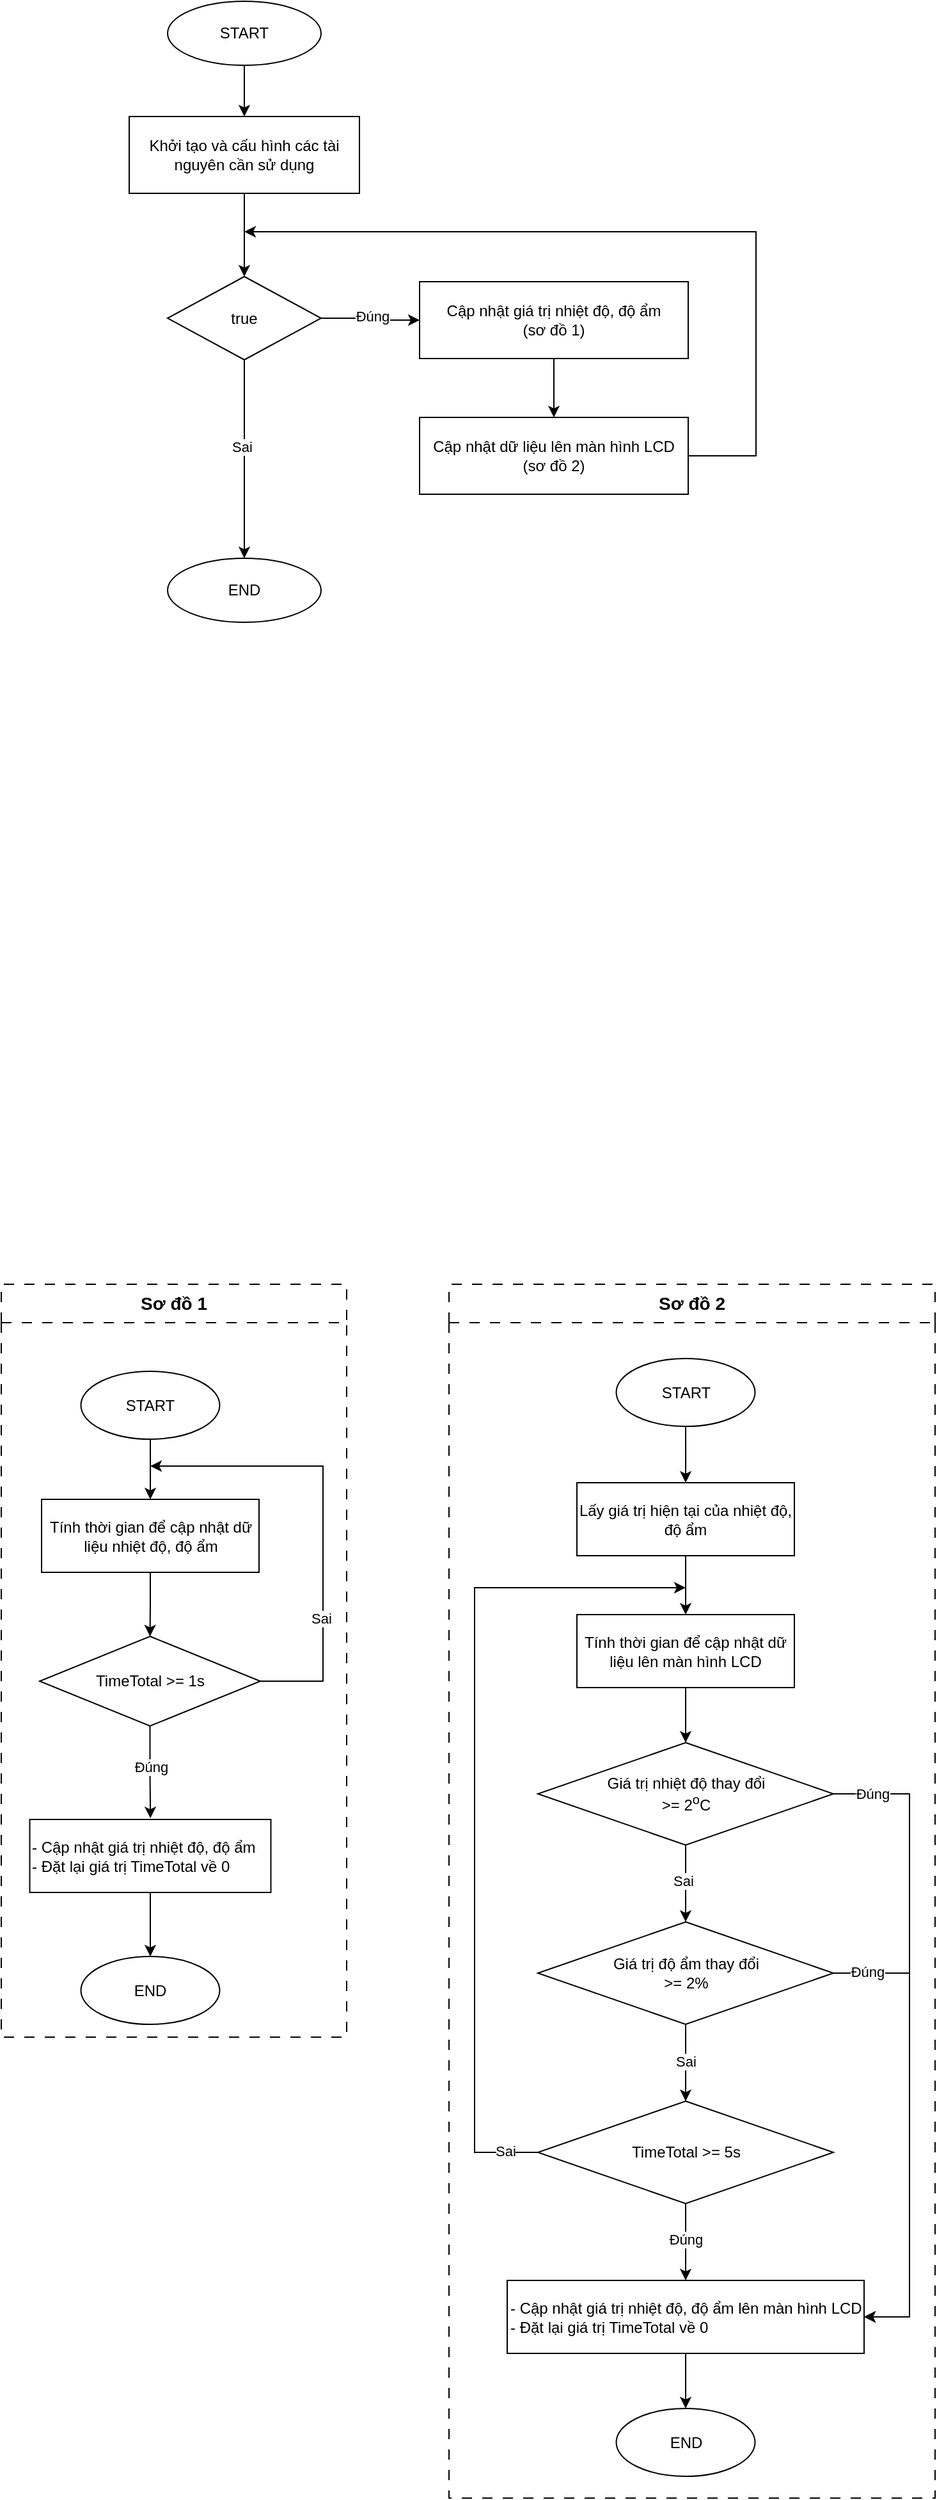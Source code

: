 <mxfile version="23.1.5" type="device">
  <diagram name="Page-1" id="vHC8sGFKOIkiMizM-Zrc">
    <mxGraphModel dx="1173" dy="709" grid="1" gridSize="10" guides="1" tooltips="1" connect="1" arrows="1" fold="1" page="1" pageScale="1" pageWidth="827" pageHeight="1169" math="0" shadow="0">
      <root>
        <mxCell id="0" />
        <mxCell id="1" parent="0" />
        <mxCell id="IydoNu0H1wuZNPbPod-j-7" value="&lt;font style=&quot;font-size: 14px;&quot;&gt;Sơ đồ 2&lt;/font&gt;" style="swimlane;whiteSpace=wrap;html=1;startSize=30;dashed=1;dashPattern=8 8;align=center;" vertex="1" parent="1">
          <mxGeometry x="400" y="1202" width="380" height="948" as="geometry" />
        </mxCell>
        <mxCell id="IydoNu0H1wuZNPbPod-j-33" value="" style="group" vertex="1" connectable="0" parent="IydoNu0H1wuZNPbPod-j-7">
          <mxGeometry x="20" y="58" width="340" height="873" as="geometry" />
        </mxCell>
        <mxCell id="IydoNu0H1wuZNPbPod-j-16" value="Giá trị độ ẩm thay đổi&lt;br&gt;&amp;gt;= 2%" style="rhombus;whiteSpace=wrap;html=1;" vertex="1" parent="IydoNu0H1wuZNPbPod-j-33">
          <mxGeometry x="49.5" y="440" width="231" height="80" as="geometry" />
        </mxCell>
        <mxCell id="IydoNu0H1wuZNPbPod-j-19" value="" style="edgeStyle=orthogonalEdgeStyle;rounded=0;orthogonalLoop=1;jettySize=auto;html=1;" edge="1" parent="IydoNu0H1wuZNPbPod-j-33" source="IydoNu0H1wuZNPbPod-j-17" target="IydoNu0H1wuZNPbPod-j-16">
          <mxGeometry relative="1" as="geometry" />
        </mxCell>
        <mxCell id="IydoNu0H1wuZNPbPod-j-20" value="Sai" style="edgeLabel;html=1;align=center;verticalAlign=middle;resizable=0;points=[];" vertex="1" connectable="0" parent="IydoNu0H1wuZNPbPod-j-19">
          <mxGeometry x="-0.059" y="-2" relative="1" as="geometry">
            <mxPoint as="offset" />
          </mxGeometry>
        </mxCell>
        <mxCell id="IydoNu0H1wuZNPbPod-j-17" value="Giá trị nhiệt độ thay đổi&lt;br&gt;&amp;gt;=&amp;nbsp;2&lt;sup&gt;o&lt;/sup&gt;C" style="rhombus;whiteSpace=wrap;html=1;" vertex="1" parent="IydoNu0H1wuZNPbPod-j-33">
          <mxGeometry x="49.5" y="300" width="231" height="80" as="geometry" />
        </mxCell>
        <mxCell id="IydoNu0H1wuZNPbPod-j-31" style="edgeStyle=orthogonalEdgeStyle;rounded=0;orthogonalLoop=1;jettySize=auto;html=1;exitX=0;exitY=0.5;exitDx=0;exitDy=0;" edge="1" parent="IydoNu0H1wuZNPbPod-j-33" source="IydoNu0H1wuZNPbPod-j-18">
          <mxGeometry relative="1" as="geometry">
            <mxPoint x="165" y="179" as="targetPoint" />
            <mxPoint x="54.5" y="620" as="sourcePoint" />
            <Array as="points">
              <mxPoint y="620" />
              <mxPoint y="179" />
            </Array>
          </mxGeometry>
        </mxCell>
        <mxCell id="IydoNu0H1wuZNPbPod-j-32" value="Sai" style="edgeLabel;html=1;align=center;verticalAlign=middle;resizable=0;points=[];" vertex="1" connectable="0" parent="IydoNu0H1wuZNPbPod-j-31">
          <mxGeometry x="-0.911" y="3" relative="1" as="geometry">
            <mxPoint x="3" y="-4" as="offset" />
          </mxGeometry>
        </mxCell>
        <mxCell id="IydoNu0H1wuZNPbPod-j-18" value="TimeTotal &amp;gt;= 5s" style="rhombus;whiteSpace=wrap;html=1;" vertex="1" parent="IydoNu0H1wuZNPbPod-j-33">
          <mxGeometry x="49.5" y="580" width="231" height="80" as="geometry" />
        </mxCell>
        <mxCell id="IydoNu0H1wuZNPbPod-j-21" value="" style="edgeStyle=orthogonalEdgeStyle;rounded=0;orthogonalLoop=1;jettySize=auto;html=1;" edge="1" parent="IydoNu0H1wuZNPbPod-j-33" source="IydoNu0H1wuZNPbPod-j-16" target="IydoNu0H1wuZNPbPod-j-18">
          <mxGeometry relative="1" as="geometry" />
        </mxCell>
        <mxCell id="IydoNu0H1wuZNPbPod-j-22" value="Sai" style="edgeLabel;html=1;align=center;verticalAlign=middle;resizable=0;points=[];" vertex="1" connectable="0" parent="IydoNu0H1wuZNPbPod-j-21">
          <mxGeometry x="-0.027" relative="1" as="geometry">
            <mxPoint as="offset" />
          </mxGeometry>
        </mxCell>
        <mxCell id="IydoNu0H1wuZNPbPod-j-10" value="- Cập nhật giá trị nhiệt độ, độ ẩm lên màn hình LCD&lt;br&gt;- Đặt lại giá trị TimeTotal về 0" style="rounded=0;whiteSpace=wrap;html=1;align=left;" vertex="1" parent="IydoNu0H1wuZNPbPod-j-33">
          <mxGeometry x="25.5" y="720" width="279" height="57" as="geometry" />
        </mxCell>
        <mxCell id="IydoNu0H1wuZNPbPod-j-25" style="edgeStyle=orthogonalEdgeStyle;rounded=0;orthogonalLoop=1;jettySize=auto;html=1;entryX=1;entryY=0.5;entryDx=0;entryDy=0;" edge="1" parent="IydoNu0H1wuZNPbPod-j-33" source="IydoNu0H1wuZNPbPod-j-16" target="IydoNu0H1wuZNPbPod-j-10">
          <mxGeometry relative="1" as="geometry">
            <Array as="points">
              <mxPoint x="340" y="480" />
              <mxPoint x="340" y="749" />
            </Array>
          </mxGeometry>
        </mxCell>
        <mxCell id="IydoNu0H1wuZNPbPod-j-36" value="Đúng" style="edgeLabel;html=1;align=center;verticalAlign=middle;resizable=0;points=[];" vertex="1" connectable="0" parent="IydoNu0H1wuZNPbPod-j-25">
          <mxGeometry x="-0.855" y="1" relative="1" as="geometry">
            <mxPoint as="offset" />
          </mxGeometry>
        </mxCell>
        <mxCell id="IydoNu0H1wuZNPbPod-j-26" style="edgeStyle=orthogonalEdgeStyle;rounded=0;orthogonalLoop=1;jettySize=auto;html=1;entryX=1;entryY=0.5;entryDx=0;entryDy=0;" edge="1" parent="IydoNu0H1wuZNPbPod-j-33" source="IydoNu0H1wuZNPbPod-j-17" target="IydoNu0H1wuZNPbPod-j-10">
          <mxGeometry relative="1" as="geometry">
            <Array as="points">
              <mxPoint x="340" y="340" />
              <mxPoint x="340" y="749" />
            </Array>
          </mxGeometry>
        </mxCell>
        <mxCell id="IydoNu0H1wuZNPbPod-j-34" value="Đúng" style="edgeLabel;html=1;align=center;verticalAlign=middle;resizable=0;points=[];" vertex="1" connectable="0" parent="IydoNu0H1wuZNPbPod-j-26">
          <mxGeometry x="-0.88" relative="1" as="geometry">
            <mxPoint as="offset" />
          </mxGeometry>
        </mxCell>
        <mxCell id="IydoNu0H1wuZNPbPod-j-23" value="" style="edgeStyle=orthogonalEdgeStyle;rounded=0;orthogonalLoop=1;jettySize=auto;html=1;" edge="1" parent="IydoNu0H1wuZNPbPod-j-33" source="IydoNu0H1wuZNPbPod-j-18" target="IydoNu0H1wuZNPbPod-j-10">
          <mxGeometry relative="1" as="geometry" />
        </mxCell>
        <mxCell id="IydoNu0H1wuZNPbPod-j-24" value="Đúng" style="edgeLabel;html=1;align=center;verticalAlign=middle;resizable=0;points=[];" vertex="1" connectable="0" parent="IydoNu0H1wuZNPbPod-j-23">
          <mxGeometry x="-0.059" relative="1" as="geometry">
            <mxPoint as="offset" />
          </mxGeometry>
        </mxCell>
        <mxCell id="IydoNu0H1wuZNPbPod-j-11" value="END" style="ellipse;whiteSpace=wrap;html=1;" vertex="1" parent="IydoNu0H1wuZNPbPod-j-33">
          <mxGeometry x="110.75" y="820" width="108.5" height="53" as="geometry" />
        </mxCell>
        <mxCell id="IydoNu0H1wuZNPbPod-j-9" value="" style="edgeStyle=orthogonalEdgeStyle;rounded=0;orthogonalLoop=1;jettySize=auto;html=1;" edge="1" parent="IydoNu0H1wuZNPbPod-j-33" source="IydoNu0H1wuZNPbPod-j-10" target="IydoNu0H1wuZNPbPod-j-11">
          <mxGeometry relative="1" as="geometry" />
        </mxCell>
        <mxCell id="IydoNu0H1wuZNPbPod-j-29" value="" style="edgeStyle=orthogonalEdgeStyle;rounded=0;orthogonalLoop=1;jettySize=auto;html=1;" edge="1" parent="IydoNu0H1wuZNPbPod-j-33" source="IydoNu0H1wuZNPbPod-j-13" target="IydoNu0H1wuZNPbPod-j-17">
          <mxGeometry relative="1" as="geometry" />
        </mxCell>
        <mxCell id="IydoNu0H1wuZNPbPod-j-13" value="Tính thời gian để cập nhật dữ liệu lên màn hình LCD" style="rounded=0;whiteSpace=wrap;html=1;" vertex="1" parent="IydoNu0H1wuZNPbPod-j-33">
          <mxGeometry x="80" y="200" width="170" height="57" as="geometry" />
        </mxCell>
        <mxCell id="IydoNu0H1wuZNPbPod-j-28" value="" style="edgeStyle=orthogonalEdgeStyle;rounded=0;orthogonalLoop=1;jettySize=auto;html=1;" edge="1" parent="IydoNu0H1wuZNPbPod-j-33" source="IydoNu0H1wuZNPbPod-j-12" target="IydoNu0H1wuZNPbPod-j-13">
          <mxGeometry relative="1" as="geometry" />
        </mxCell>
        <mxCell id="IydoNu0H1wuZNPbPod-j-12" value="Lấy giá trị hiện tại của nhiệt độ, độ ẩm" style="rounded=0;whiteSpace=wrap;html=1;" vertex="1" parent="IydoNu0H1wuZNPbPod-j-33">
          <mxGeometry x="80" y="97" width="170" height="57" as="geometry" />
        </mxCell>
        <mxCell id="IydoNu0H1wuZNPbPod-j-27" value="" style="edgeStyle=orthogonalEdgeStyle;rounded=0;orthogonalLoop=1;jettySize=auto;html=1;" edge="1" parent="IydoNu0H1wuZNPbPod-j-33" source="IydoNu0H1wuZNPbPod-j-8" target="IydoNu0H1wuZNPbPod-j-12">
          <mxGeometry relative="1" as="geometry" />
        </mxCell>
        <mxCell id="IydoNu0H1wuZNPbPod-j-8" value="START" style="ellipse;whiteSpace=wrap;html=1;" vertex="1" parent="IydoNu0H1wuZNPbPod-j-33">
          <mxGeometry x="110.75" width="108.5" height="53" as="geometry" />
        </mxCell>
        <mxCell id="IydoNu0H1wuZNPbPod-j-15" value="" style="group" vertex="1" connectable="0" parent="1">
          <mxGeometry x="50" y="1202" width="270" height="588" as="geometry" />
        </mxCell>
        <mxCell id="9v5ITnaCEAP25ajlPp7t-60" value="&lt;font style=&quot;font-size: 14px;&quot;&gt;Sơ đồ 1&lt;/font&gt;" style="swimlane;whiteSpace=wrap;html=1;startSize=30;dashed=1;dashPattern=8 8;align=center;" parent="IydoNu0H1wuZNPbPod-j-15" vertex="1">
          <mxGeometry width="270" height="588" as="geometry" />
        </mxCell>
        <mxCell id="1xYAKOkJtCq9gRjPWM1_-12" value="START" style="ellipse;whiteSpace=wrap;html=1;" parent="9v5ITnaCEAP25ajlPp7t-60" vertex="1">
          <mxGeometry x="62.25" y="68" width="108.5" height="53" as="geometry" />
        </mxCell>
        <mxCell id="IydoNu0H1wuZNPbPod-j-6" value="" style="edgeStyle=orthogonalEdgeStyle;rounded=0;orthogonalLoop=1;jettySize=auto;html=1;" edge="1" parent="9v5ITnaCEAP25ajlPp7t-60" source="IydoNu0H1wuZNPbPod-j-4" target="IydoNu0H1wuZNPbPod-j-5">
          <mxGeometry relative="1" as="geometry" />
        </mxCell>
        <mxCell id="IydoNu0H1wuZNPbPod-j-4" value="- Cập nhật giá trị nhiệt độ, độ ẩm&lt;br&gt;- Đặt lại giá trị TimeTotal về 0" style="rounded=0;whiteSpace=wrap;html=1;align=left;" vertex="1" parent="9v5ITnaCEAP25ajlPp7t-60">
          <mxGeometry x="22.25" y="418" width="188.5" height="57" as="geometry" />
        </mxCell>
        <mxCell id="IydoNu0H1wuZNPbPod-j-5" value="END" style="ellipse;whiteSpace=wrap;html=1;" vertex="1" parent="9v5ITnaCEAP25ajlPp7t-60">
          <mxGeometry x="62.25" y="525" width="108.5" height="53" as="geometry" />
        </mxCell>
        <mxCell id="1xYAKOkJtCq9gRjPWM1_-11" value="Tính thời gian để cập nhật dữ liệu nhiệt độ, độ ẩm" style="rounded=0;whiteSpace=wrap;html=1;" parent="IydoNu0H1wuZNPbPod-j-15" vertex="1">
          <mxGeometry x="31.5" y="168" width="170" height="57" as="geometry" />
        </mxCell>
        <mxCell id="9v5ITnaCEAP25ajlPp7t-1" value="" style="edgeStyle=orthogonalEdgeStyle;rounded=0;orthogonalLoop=1;jettySize=auto;html=1;" parent="IydoNu0H1wuZNPbPod-j-15" source="1xYAKOkJtCq9gRjPWM1_-12" target="1xYAKOkJtCq9gRjPWM1_-11" edge="1">
          <mxGeometry relative="1" as="geometry" />
        </mxCell>
        <mxCell id="9v5ITnaCEAP25ajlPp7t-4" style="edgeStyle=orthogonalEdgeStyle;rounded=0;orthogonalLoop=1;jettySize=auto;html=1;exitX=1;exitY=0.5;exitDx=0;exitDy=0;" parent="IydoNu0H1wuZNPbPod-j-15" source="1xYAKOkJtCq9gRjPWM1_-14" edge="1">
          <mxGeometry relative="1" as="geometry">
            <mxPoint x="116.5" y="142" as="targetPoint" />
            <mxPoint x="202.5" y="307" as="sourcePoint" />
            <Array as="points">
              <mxPoint x="251.5" y="310" />
              <mxPoint x="251.5" y="142" />
            </Array>
          </mxGeometry>
        </mxCell>
        <mxCell id="9v5ITnaCEAP25ajlPp7t-5" value="Sai" style="edgeLabel;html=1;align=center;verticalAlign=middle;resizable=0;points=[];" parent="9v5ITnaCEAP25ajlPp7t-4" vertex="1" connectable="0">
          <mxGeometry x="-0.443" y="-1" relative="1" as="geometry">
            <mxPoint x="-3" as="offset" />
          </mxGeometry>
        </mxCell>
        <mxCell id="1xYAKOkJtCq9gRjPWM1_-14" value="TimeTotal &amp;gt;= 1s" style="rhombus;whiteSpace=wrap;html=1;" parent="IydoNu0H1wuZNPbPod-j-15" vertex="1">
          <mxGeometry x="30" y="275" width="172.5" height="70" as="geometry" />
        </mxCell>
        <mxCell id="9v5ITnaCEAP25ajlPp7t-2" value="" style="edgeStyle=orthogonalEdgeStyle;rounded=0;orthogonalLoop=1;jettySize=auto;html=1;" parent="IydoNu0H1wuZNPbPod-j-15" source="1xYAKOkJtCq9gRjPWM1_-11" target="1xYAKOkJtCq9gRjPWM1_-14" edge="1">
          <mxGeometry relative="1" as="geometry" />
        </mxCell>
        <mxCell id="9v5ITnaCEAP25ajlPp7t-6" value="" style="edgeStyle=orthogonalEdgeStyle;rounded=0;orthogonalLoop=1;jettySize=auto;html=1;" parent="IydoNu0H1wuZNPbPod-j-15" source="1xYAKOkJtCq9gRjPWM1_-14" edge="1">
          <mxGeometry relative="1" as="geometry">
            <mxPoint x="116.6" y="417.041" as="targetPoint" />
          </mxGeometry>
        </mxCell>
        <mxCell id="9v5ITnaCEAP25ajlPp7t-7" value="Đúng" style="edgeLabel;html=1;align=center;verticalAlign=middle;resizable=0;points=[];" parent="9v5ITnaCEAP25ajlPp7t-6" vertex="1" connectable="0">
          <mxGeometry x="-0.096" relative="1" as="geometry">
            <mxPoint y="-1" as="offset" />
          </mxGeometry>
        </mxCell>
        <mxCell id="IydoNu0H1wuZNPbPod-j-37" value="" style="group" vertex="1" connectable="0" parent="1">
          <mxGeometry x="150" y="200" width="490" height="485" as="geometry" />
        </mxCell>
        <mxCell id="HS3srLB-XvaPmOaS-rye-1" value="START" style="ellipse;whiteSpace=wrap;html=1;" parent="IydoNu0H1wuZNPbPod-j-37" vertex="1">
          <mxGeometry x="30" width="120" height="50" as="geometry" />
        </mxCell>
        <mxCell id="HS3srLB-XvaPmOaS-rye-2" value="Khởi tạo và cấu hình các tài nguyên cần sử dụng" style="rounded=0;whiteSpace=wrap;html=1;" parent="IydoNu0H1wuZNPbPod-j-37" vertex="1">
          <mxGeometry y="90" width="180" height="60" as="geometry" />
        </mxCell>
        <mxCell id="HS3srLB-XvaPmOaS-rye-8" value="" style="edgeStyle=orthogonalEdgeStyle;rounded=0;orthogonalLoop=1;jettySize=auto;html=1;" parent="IydoNu0H1wuZNPbPod-j-37" source="HS3srLB-XvaPmOaS-rye-1" target="HS3srLB-XvaPmOaS-rye-2" edge="1">
          <mxGeometry relative="1" as="geometry" />
        </mxCell>
        <mxCell id="EfAXBWDbnnw8O62imFto-1" style="edgeStyle=orthogonalEdgeStyle;rounded=0;orthogonalLoop=1;jettySize=auto;html=1;exitX=0.5;exitY=1;exitDx=0;exitDy=0;entryX=0.5;entryY=0;entryDx=0;entryDy=0;" parent="IydoNu0H1wuZNPbPod-j-37" source="HS3srLB-XvaPmOaS-rye-2" target="1xYAKOkJtCq9gRjPWM1_-1" edge="1">
          <mxGeometry relative="1" as="geometry">
            <mxPoint x="90" y="190" as="targetPoint" />
          </mxGeometry>
        </mxCell>
        <mxCell id="HS3srLB-XvaPmOaS-rye-7" value="Cập nhật giá trị nhiệt độ, độ ẩm&lt;br&gt;(sơ đồ 1)" style="rounded=0;whiteSpace=wrap;html=1;" parent="IydoNu0H1wuZNPbPod-j-37" vertex="1">
          <mxGeometry x="227" y="219" width="210" height="60" as="geometry" />
        </mxCell>
        <mxCell id="1xYAKOkJtCq9gRjPWM1_-3" style="edgeStyle=orthogonalEdgeStyle;rounded=0;orthogonalLoop=1;jettySize=auto;html=1;exitX=1;exitY=0.5;exitDx=0;exitDy=0;entryX=0;entryY=0.5;entryDx=0;entryDy=0;" parent="IydoNu0H1wuZNPbPod-j-37" source="1xYAKOkJtCq9gRjPWM1_-1" target="HS3srLB-XvaPmOaS-rye-7" edge="1">
          <mxGeometry relative="1" as="geometry" />
        </mxCell>
        <mxCell id="1xYAKOkJtCq9gRjPWM1_-4" value="Đúng" style="edgeLabel;html=1;align=center;verticalAlign=middle;resizable=0;points=[];" parent="1xYAKOkJtCq9gRjPWM1_-3" vertex="1" connectable="0">
          <mxGeometry x="0.011" y="1" relative="1" as="geometry">
            <mxPoint y="-3" as="offset" />
          </mxGeometry>
        </mxCell>
        <mxCell id="1xYAKOkJtCq9gRjPWM1_-5" style="edgeStyle=orthogonalEdgeStyle;rounded=0;orthogonalLoop=1;jettySize=auto;html=1;exitX=0.5;exitY=1;exitDx=0;exitDy=0;entryX=0.5;entryY=0;entryDx=0;entryDy=0;" parent="IydoNu0H1wuZNPbPod-j-37" source="1xYAKOkJtCq9gRjPWM1_-1" edge="1">
          <mxGeometry relative="1" as="geometry">
            <mxPoint x="90" y="435" as="targetPoint" />
          </mxGeometry>
        </mxCell>
        <mxCell id="1xYAKOkJtCq9gRjPWM1_-6" value="Sai" style="edgeLabel;html=1;align=center;verticalAlign=middle;resizable=0;points=[];" parent="1xYAKOkJtCq9gRjPWM1_-5" vertex="1" connectable="0">
          <mxGeometry x="-0.129" y="-2" relative="1" as="geometry">
            <mxPoint as="offset" />
          </mxGeometry>
        </mxCell>
        <mxCell id="1xYAKOkJtCq9gRjPWM1_-1" value="true" style="rhombus;whiteSpace=wrap;html=1;" parent="IydoNu0H1wuZNPbPod-j-37" vertex="1">
          <mxGeometry x="30" y="215" width="120" height="65" as="geometry" />
        </mxCell>
        <mxCell id="1xYAKOkJtCq9gRjPWM1_-29" value="END" style="ellipse;whiteSpace=wrap;html=1;" parent="IydoNu0H1wuZNPbPod-j-37" vertex="1">
          <mxGeometry x="30" y="435" width="120" height="50" as="geometry" />
        </mxCell>
        <mxCell id="IydoNu0H1wuZNPbPod-j-1" style="edgeStyle=orthogonalEdgeStyle;rounded=0;orthogonalLoop=1;jettySize=auto;html=1;exitX=1;exitY=0.5;exitDx=0;exitDy=0;" edge="1" parent="IydoNu0H1wuZNPbPod-j-37" source="1xYAKOkJtCq9gRjPWM1_-31">
          <mxGeometry relative="1" as="geometry">
            <mxPoint x="90" y="180" as="targetPoint" />
            <mxPoint x="450" y="365" as="sourcePoint" />
            <Array as="points">
              <mxPoint x="490" y="355" />
              <mxPoint x="490" y="180" />
            </Array>
          </mxGeometry>
        </mxCell>
        <mxCell id="1xYAKOkJtCq9gRjPWM1_-31" value="Cập nhật dữ liệu lên màn hình LCD&lt;br&gt;(sơ đồ 2)" style="rounded=0;whiteSpace=wrap;html=1;" parent="IydoNu0H1wuZNPbPod-j-37" vertex="1">
          <mxGeometry x="227" y="325" width="210" height="60" as="geometry" />
        </mxCell>
        <mxCell id="1xYAKOkJtCq9gRjPWM1_-35" value="" style="edgeStyle=orthogonalEdgeStyle;rounded=0;orthogonalLoop=1;jettySize=auto;html=1;" parent="IydoNu0H1wuZNPbPod-j-37" source="HS3srLB-XvaPmOaS-rye-7" target="1xYAKOkJtCq9gRjPWM1_-31" edge="1">
          <mxGeometry relative="1" as="geometry" />
        </mxCell>
      </root>
    </mxGraphModel>
  </diagram>
</mxfile>
